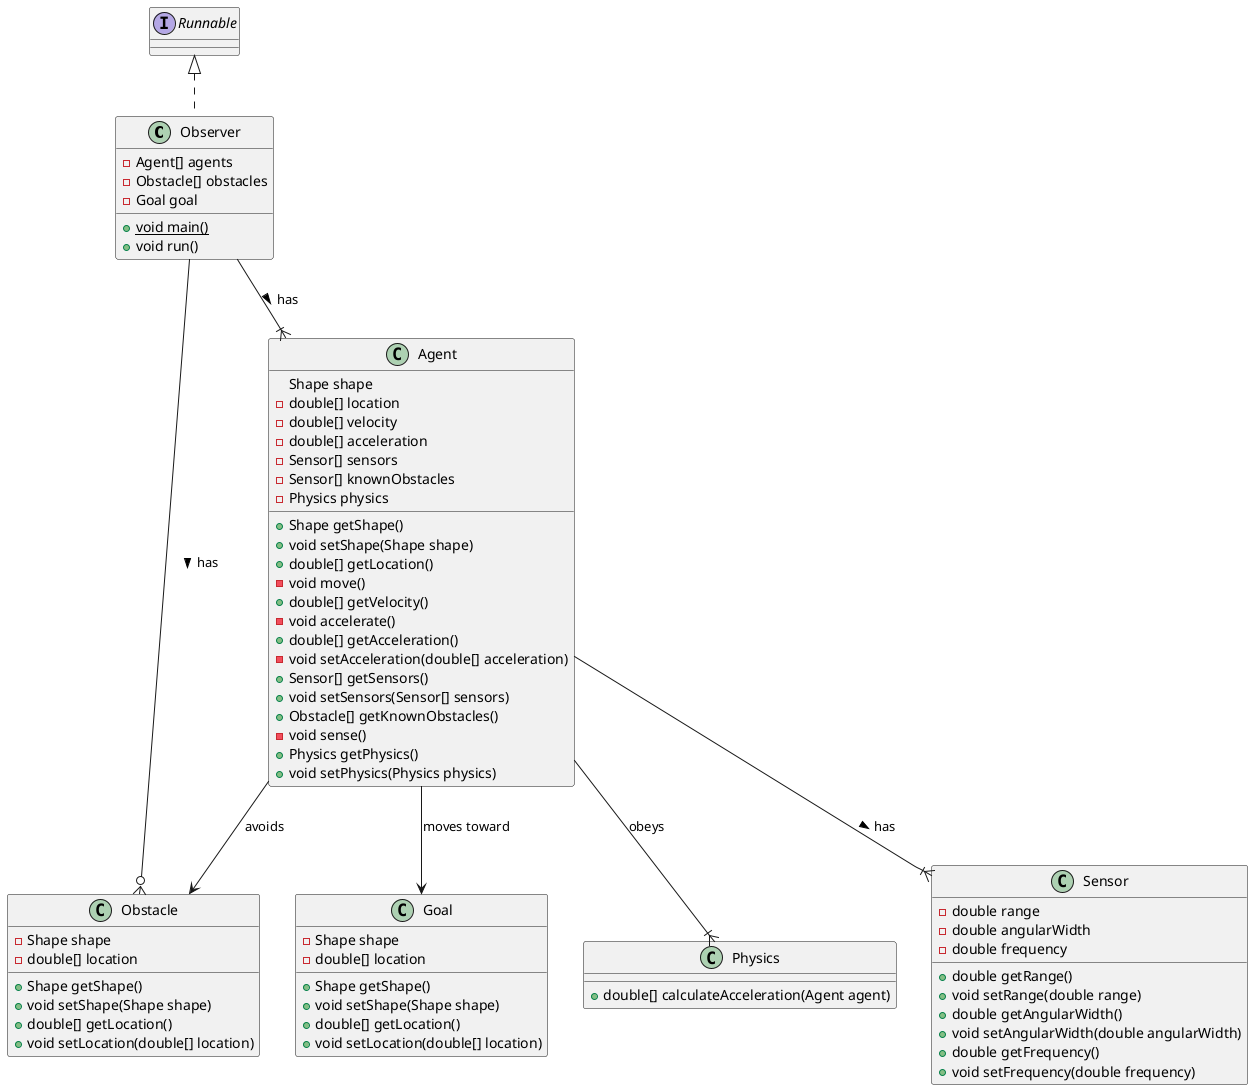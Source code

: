 @startuml

class Observer implements Runnable {
    - Agent[] agents
    - Obstacle[] obstacles
    - Goal goal
    + {static} void main()
    + void run()
}

class Agent {
    Shape shape
    ' Location and velocity have x and y components
    - double[] location
    - double[] velocity
    ' Acceleration has left and right components
    - double[] acceleration
    - Sensor[] sensors
    - Sensor[] knownObstacles
    - Physics physics

    + Shape getShape()
    + void setShape(Shape shape)
    + double[] getLocation()
    - void move()
    + double[] getVelocity()
    - void accelerate()
    + double[] getAcceleration()
    - void setAcceleration(double[] acceleration)
    ' sense() will set knownObstacles to the set of
    ' obstacles that are within sight of any sensor
    + Sensor[] getSensors()
    + void setSensors(Sensor[] sensors)
    + Obstacle[] getKnownObstacles()
    - void sense()
    + Physics getPhysics()
    + void setPhysics(Physics physics)
}

class Sensor {
    - double range
    - double angularWidth
    - double frequency
    
    + double getRange()
    + void setRange(double range)
    + double getAngularWidth()
    + void setAngularWidth(double angularWidth)
    + double getFrequency()
    + void setFrequency(double frequency)
}

class Obstacle {
    - Shape shape
    - double[] location

    + Shape getShape()
    + void setShape(Shape shape)
    + double[] getLocation()
    + void setLocation(double[] location)
}

class Goal {
    - Shape shape
    - double[] location

    + Shape getShape()
    + void setShape(Shape shape)
    + double[] getLocation()
    + void setLocation(double[] location)
}

class Physics {
    + double[] calculateAcceleration(Agent agent)
}

Observer --|{ Agent : has >
Observer --o{ Obstacle : has >

Agent --|{ Sensor : has >
Agent --> Obstacle : avoids
Agent --> Goal : moves toward
Agent --|{ Physics : obeys

@enduml
